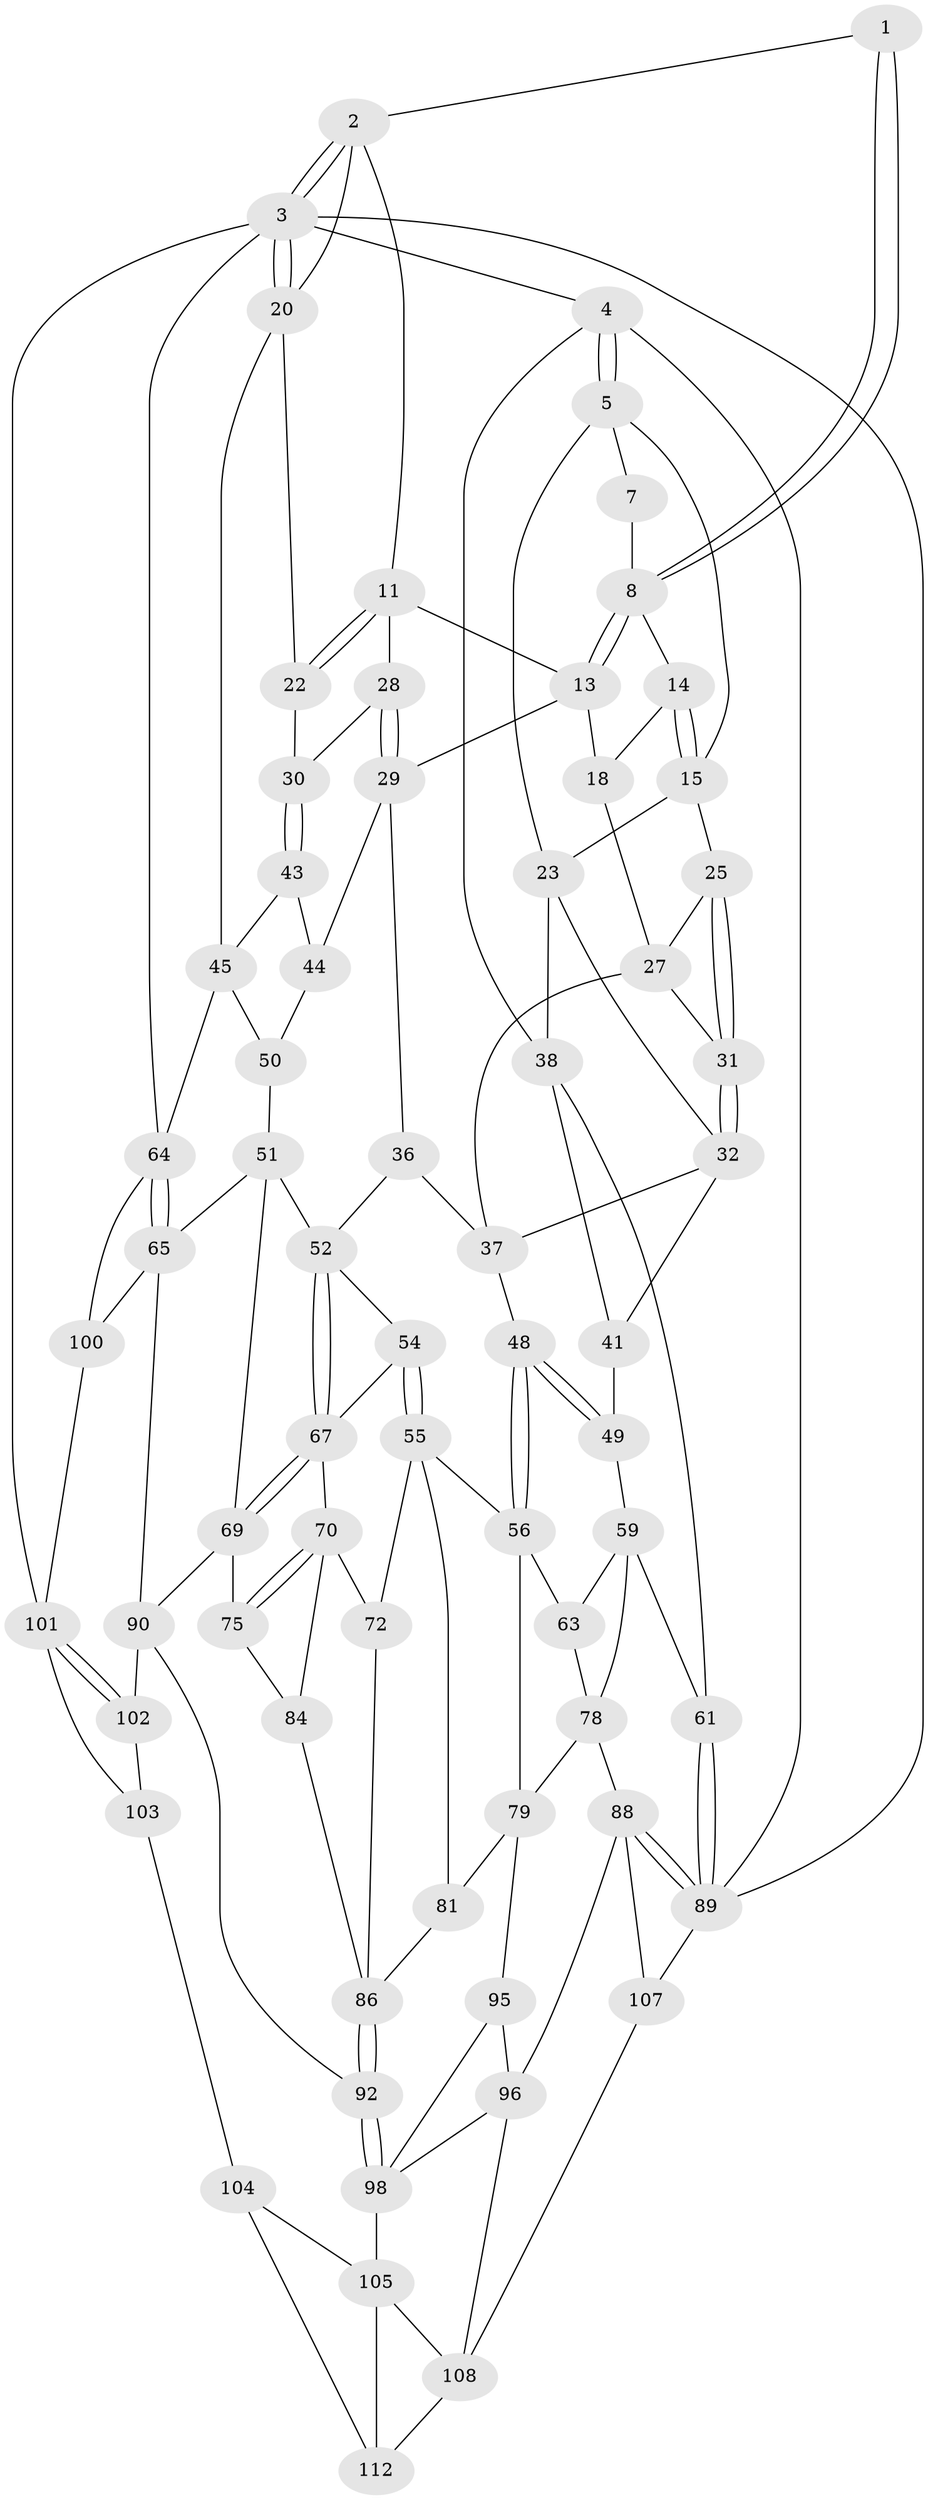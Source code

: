 // Generated by graph-tools (version 1.1) at 2025/24/03/03/25 07:24:33]
// undirected, 68 vertices, 144 edges
graph export_dot {
graph [start="1"]
  node [color=gray90,style=filled];
  1 [pos="+0.6804408512519372+0"];
  2 [pos="+0.8546780895230797+0",super="+10"];
  3 [pos="+1+0",super="+76"];
  4 [pos="+0+0"];
  5 [pos="+0.06117169796102492+0",super="+6"];
  7 [pos="+0.39374979166699475+0"];
  8 [pos="+0.5878253019448673+0.11727180032932699",super="+9"];
  11 [pos="+0.8298353656158369+0",super="+12"];
  13 [pos="+0.588056368327262+0.11770730640778534",super="+17"];
  14 [pos="+0.42881784140324847+0.004834652545164356"];
  15 [pos="+0.33664942390173547+0.17859616045645307",super="+16"];
  18 [pos="+0.47525397553657867+0.17661179656592463",super="+19"];
  20 [pos="+1+0.30535309436924235",super="+21"];
  22 [pos="+0.945470271511038+0.22506684748206734"];
  23 [pos="+0.21239165153196649+0.22119558934648298",super="+24"];
  25 [pos="+0.3395237248994413+0.1804628669201586",super="+26"];
  27 [pos="+0.4631939800683002+0.18978691985724863",super="+34"];
  28 [pos="+0.7813195355213806+0.14937935809008498"];
  29 [pos="+0.6231337538064236+0.2734667506380751",super="+35"];
  30 [pos="+0.8529942517722627+0.2365405959837207"];
  31 [pos="+0.3917613352228626+0.23598626131150482"];
  32 [pos="+0.33123071270137744+0.3771685908142884",super="+33"];
  36 [pos="+0.609931184570219+0.3297337065849895"];
  37 [pos="+0.5131181603149189+0.3313354324886558",super="+40"];
  38 [pos="+0+0.3253856838991842",super="+39"];
  41 [pos="+0.1797944435580683+0.3254385576092814",super="+42"];
  43 [pos="+0.8468663307250502+0.2617079600417907",super="+46"];
  44 [pos="+0.7270090175501069+0.3262774597947871",super="+47"];
  45 [pos="+1+0.3831177622471563",super="+58"];
  48 [pos="+0.3509436698053897+0.491750116764277"];
  49 [pos="+0.14803725940289805+0.46970183766868734",super="+57"];
  50 [pos="+0.8253438298515213+0.4759559322797067"];
  51 [pos="+0.821844940129211+0.4798581446855803",super="+66"];
  52 [pos="+0.8168943960808288+0.48342942052080173",super="+53"];
  54 [pos="+0.5885946526106285+0.4972635375648265"];
  55 [pos="+0.39152077457059814+0.5533987885259347",super="+73"];
  56 [pos="+0.36861374303594363+0.5392291490056682",super="+62"];
  59 [pos="+0.10597486905241751+0.5252506940035188",super="+60"];
  61 [pos="+0+0.7559047918129559"];
  63 [pos="+0.21249525553261112+0.618157444571063"];
  64 [pos="+1+0.6915108572468173",super="+77"];
  65 [pos="+1+0.6965281769372149",super="+93"];
  67 [pos="+0.7625637704865795+0.5567868306450068",super="+68"];
  69 [pos="+0.7770157698360529+0.6454562889139207",super="+74"];
  70 [pos="+0.6016669248200534+0.6505851205199595",super="+71"];
  72 [pos="+0.4566150596097571+0.6350628841267366"];
  75 [pos="+0.6214255695001168+0.6863901139734869",super="+83"];
  78 [pos="+0.05997310037101277+0.645809939751829",super="+80"];
  79 [pos="+0.2140039768181722+0.7217128273313805",super="+82"];
  81 [pos="+0.36701568654602407+0.7615663148207049"];
  84 [pos="+0.4911792074306636+0.6811047474973203",super="+85"];
  86 [pos="+0.5176450354030692+0.8204622022272678",super="+87"];
  88 [pos="+0.1372164070208295+0.8133182838936907",super="+97"];
  89 [pos="+0+0.8891497269666534",super="+94"];
  90 [pos="+0.7445832247860507+0.7574336524682264",super="+91"];
  92 [pos="+0.520692922157165+0.8294566753928756"];
  95 [pos="+0.33540376074705797+0.8441900103956751"];
  96 [pos="+0.21626090959479696+0.885928341402629",super="+106"];
  98 [pos="+0.5096055519418855+0.8610461921631466",super="+99"];
  100 [pos="+0.9116804416371064+0.9194473696228077"];
  101 [pos="+0.8649371820675023+0.9691486716687777",super="+114"];
  102 [pos="+0.7254520231946086+0.884953716799348"];
  103 [pos="+0.6810531688935947+0.9498416122828821",super="+113"];
  104 [pos="+0.5446213114153252+0.9034745597635576",super="+111"];
  105 [pos="+0.5125285617650955+0.8683755766593104",super="+110"];
  107 [pos="+0.23377285972508335+1"];
  108 [pos="+0.36339896268845134+0.96579368987099",super="+109"];
  112 [pos="+0.45266497084478285+1"];
  1 -- 2;
  1 -- 8;
  1 -- 8;
  2 -- 3;
  2 -- 3;
  2 -- 11;
  2 -- 20;
  3 -- 4;
  3 -- 20;
  3 -- 20;
  3 -- 64;
  3 -- 101;
  3 -- 89;
  4 -- 5;
  4 -- 5;
  4 -- 89;
  4 -- 38;
  5 -- 23;
  5 -- 7;
  5 -- 15;
  7 -- 8;
  8 -- 13;
  8 -- 13;
  8 -- 14;
  11 -- 22;
  11 -- 22;
  11 -- 28;
  11 -- 13;
  13 -- 18;
  13 -- 29;
  14 -- 15;
  14 -- 15;
  14 -- 18;
  15 -- 25;
  15 -- 23;
  18 -- 27;
  20 -- 45;
  20 -- 22;
  22 -- 30;
  23 -- 32;
  23 -- 38;
  25 -- 31;
  25 -- 31;
  25 -- 27;
  27 -- 37;
  27 -- 31;
  28 -- 29;
  28 -- 29;
  28 -- 30;
  29 -- 36;
  29 -- 44;
  30 -- 43;
  30 -- 43;
  31 -- 32;
  31 -- 32;
  32 -- 37;
  32 -- 41;
  36 -- 37;
  36 -- 52;
  37 -- 48;
  38 -- 41;
  38 -- 61;
  41 -- 49 [weight=2];
  43 -- 44 [weight=2];
  43 -- 45;
  44 -- 50;
  45 -- 64;
  45 -- 50;
  48 -- 49;
  48 -- 49;
  48 -- 56;
  48 -- 56;
  49 -- 59;
  50 -- 51;
  51 -- 52;
  51 -- 65;
  51 -- 69;
  52 -- 67;
  52 -- 67;
  52 -- 54;
  54 -- 55;
  54 -- 55;
  54 -- 67;
  55 -- 56;
  55 -- 72;
  55 -- 81;
  56 -- 63;
  56 -- 79;
  59 -- 63;
  59 -- 61;
  59 -- 78;
  61 -- 89;
  61 -- 89;
  63 -- 78;
  64 -- 65;
  64 -- 65;
  64 -- 100;
  65 -- 90;
  65 -- 100;
  67 -- 69;
  67 -- 69;
  67 -- 70;
  69 -- 90;
  69 -- 75;
  70 -- 75;
  70 -- 75;
  70 -- 72;
  70 -- 84;
  72 -- 86;
  75 -- 84 [weight=2];
  78 -- 88;
  78 -- 79;
  79 -- 81;
  79 -- 95;
  81 -- 86;
  84 -- 86;
  86 -- 92;
  86 -- 92;
  88 -- 89;
  88 -- 89;
  88 -- 107;
  88 -- 96;
  89 -- 107;
  90 -- 92;
  90 -- 102;
  92 -- 98;
  92 -- 98;
  95 -- 96;
  95 -- 98;
  96 -- 98;
  96 -- 108;
  98 -- 105;
  100 -- 101;
  101 -- 102;
  101 -- 102;
  101 -- 103;
  102 -- 103;
  103 -- 104 [weight=2];
  104 -- 105;
  104 -- 112;
  105 -- 112;
  105 -- 108;
  107 -- 108;
  108 -- 112;
}
